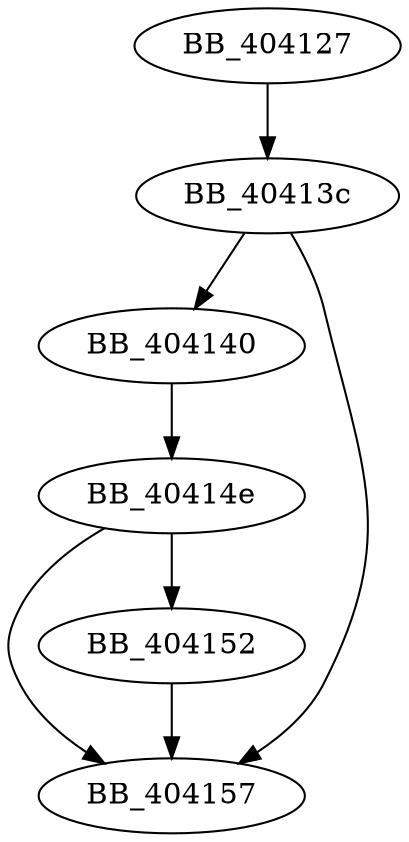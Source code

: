 DiGraph ___crtCorExitProcess{
BB_404127->BB_40413c
BB_40413c->BB_404140
BB_40413c->BB_404157
BB_404140->BB_40414e
BB_40414e->BB_404152
BB_40414e->BB_404157
BB_404152->BB_404157
}
